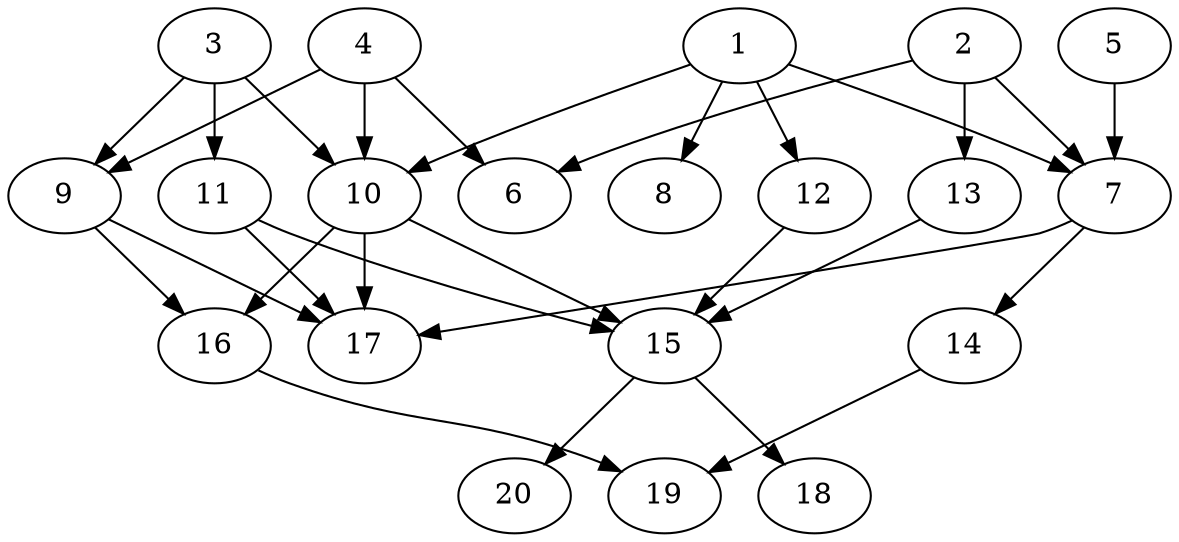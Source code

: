 // DAG automatically generated by daggen at Wed Jul 24 22:02:40 2019
// ./daggen --dot -n 20 --ccr 0.3 --fat 0.6 --regular 0.5 --density 0.5 --mindata 5242880 --maxdata 52428800 
digraph G {
  1 [size="42441387", alpha="0.02", expect_size="12732416"] 
  1 -> 7 [size ="12732416"]
  1 -> 8 [size ="12732416"]
  1 -> 10 [size ="12732416"]
  1 -> 12 [size ="12732416"]
  2 [size="42253653", alpha="0.02", expect_size="12676096"] 
  2 -> 6 [size ="12676096"]
  2 -> 7 [size ="12676096"]
  2 -> 13 [size ="12676096"]
  3 [size="70157653", alpha="0.12", expect_size="21047296"] 
  3 -> 9 [size ="21047296"]
  3 -> 10 [size ="21047296"]
  3 -> 11 [size ="21047296"]
  4 [size="69649067", alpha="0.03", expect_size="20894720"] 
  4 -> 6 [size ="20894720"]
  4 -> 9 [size ="20894720"]
  4 -> 10 [size ="20894720"]
  5 [size="123282773", alpha="0.17", expect_size="36984832"] 
  5 -> 7 [size ="36984832"]
  6 [size="90231467", alpha="0.18", expect_size="27069440"] 
  7 [size="55261867", alpha="0.18", expect_size="16578560"] 
  7 -> 14 [size ="16578560"]
  7 -> 17 [size ="16578560"]
  8 [size="55115093", alpha="0.05", expect_size="16534528"] 
  9 [size="54459733", alpha="0.12", expect_size="16337920"] 
  9 -> 16 [size ="16337920"]
  9 -> 17 [size ="16337920"]
  10 [size="115012267", alpha="0.19", expect_size="34503680"] 
  10 -> 15 [size ="34503680"]
  10 -> 16 [size ="34503680"]
  10 -> 17 [size ="34503680"]
  11 [size="85254827", alpha="0.09", expect_size="25576448"] 
  11 -> 15 [size ="25576448"]
  11 -> 17 [size ="25576448"]
  12 [size="99863893", alpha="0.03", expect_size="29959168"] 
  12 -> 15 [size ="29959168"]
  13 [size="114633387", alpha="0.07", expect_size="34390016"] 
  13 -> 15 [size ="34390016"]
  14 [size="50623147", alpha="0.06", expect_size="15186944"] 
  14 -> 19 [size ="15186944"]
  15 [size="73195520", alpha="0.04", expect_size="21958656"] 
  15 -> 18 [size ="21958656"]
  15 -> 20 [size ="21958656"]
  16 [size="51032747", alpha="0.18", expect_size="15309824"] 
  16 -> 19 [size ="15309824"]
  17 [size="31604053", alpha="0.04", expect_size="9481216"] 
  18 [size="17517227", alpha="0.18", expect_size="5255168"] 
  19 [size="59545600", alpha="0.16", expect_size="17863680"] 
  20 [size="155624107", alpha="0.12", expect_size="46687232"] 
}
